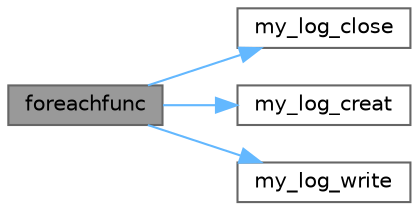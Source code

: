 digraph "foreachfunc"
{
 // LATEX_PDF_SIZE
  bgcolor="transparent";
  edge [fontname=Helvetica,fontsize=10,labelfontname=Helvetica,labelfontsize=10];
  node [fontname=Helvetica,fontsize=10,shape=box,height=0.2,width=0.4];
  rankdir="LR";
  Node1 [label="foreachfunc",height=0.2,width=0.4,color="gray40", fillcolor="grey60", style="filled", fontcolor="black",tooltip=" "];
  Node1 -> Node2 [color="steelblue1",style="solid"];
  Node2 [label="my_log_close",height=0.2,width=0.4,color="grey40", fillcolor="white", style="filled",URL="$mylog_8c.html#ada80f4d7baa1c180b65041d93aeb27d8",tooltip=" "];
  Node1 -> Node3 [color="steelblue1",style="solid"];
  Node3 [label="my_log_creat",height=0.2,width=0.4,color="grey40", fillcolor="white", style="filled",URL="$mylog_8c.html#a3aeb81c1486f3e4961a58e0818f02f1a",tooltip="创建日志文件"];
  Node1 -> Node4 [color="steelblue1",style="solid"];
  Node4 [label="my_log_write",height=0.2,width=0.4,color="grey40", fillcolor="white", style="filled",URL="$mylog_8c.html#a56f4c7e594901a271fda19b30564966d",tooltip="写日志"];
}
